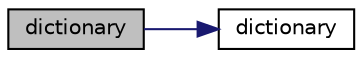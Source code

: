 digraph "dictionary"
{
  bgcolor="transparent";
  edge [fontname="Helvetica",fontsize="10",labelfontname="Helvetica",labelfontsize="10"];
  node [fontname="Helvetica",fontsize="10",shape=record];
  rankdir="LR";
  Node1914 [label="dictionary",height=0.2,width=0.4,color="black", fillcolor="grey75", style="filled", fontcolor="black"];
  Node1914 -> Node1915 [color="midnightblue",fontsize="10",style="solid",fontname="Helvetica"];
  Node1915 [label="dictionary",height=0.2,width=0.4,color="black",URL="$a27129.html#a4cea470990d165a35c1b2333a569b586",tooltip="Construct top-level dictionary null. "];
}
